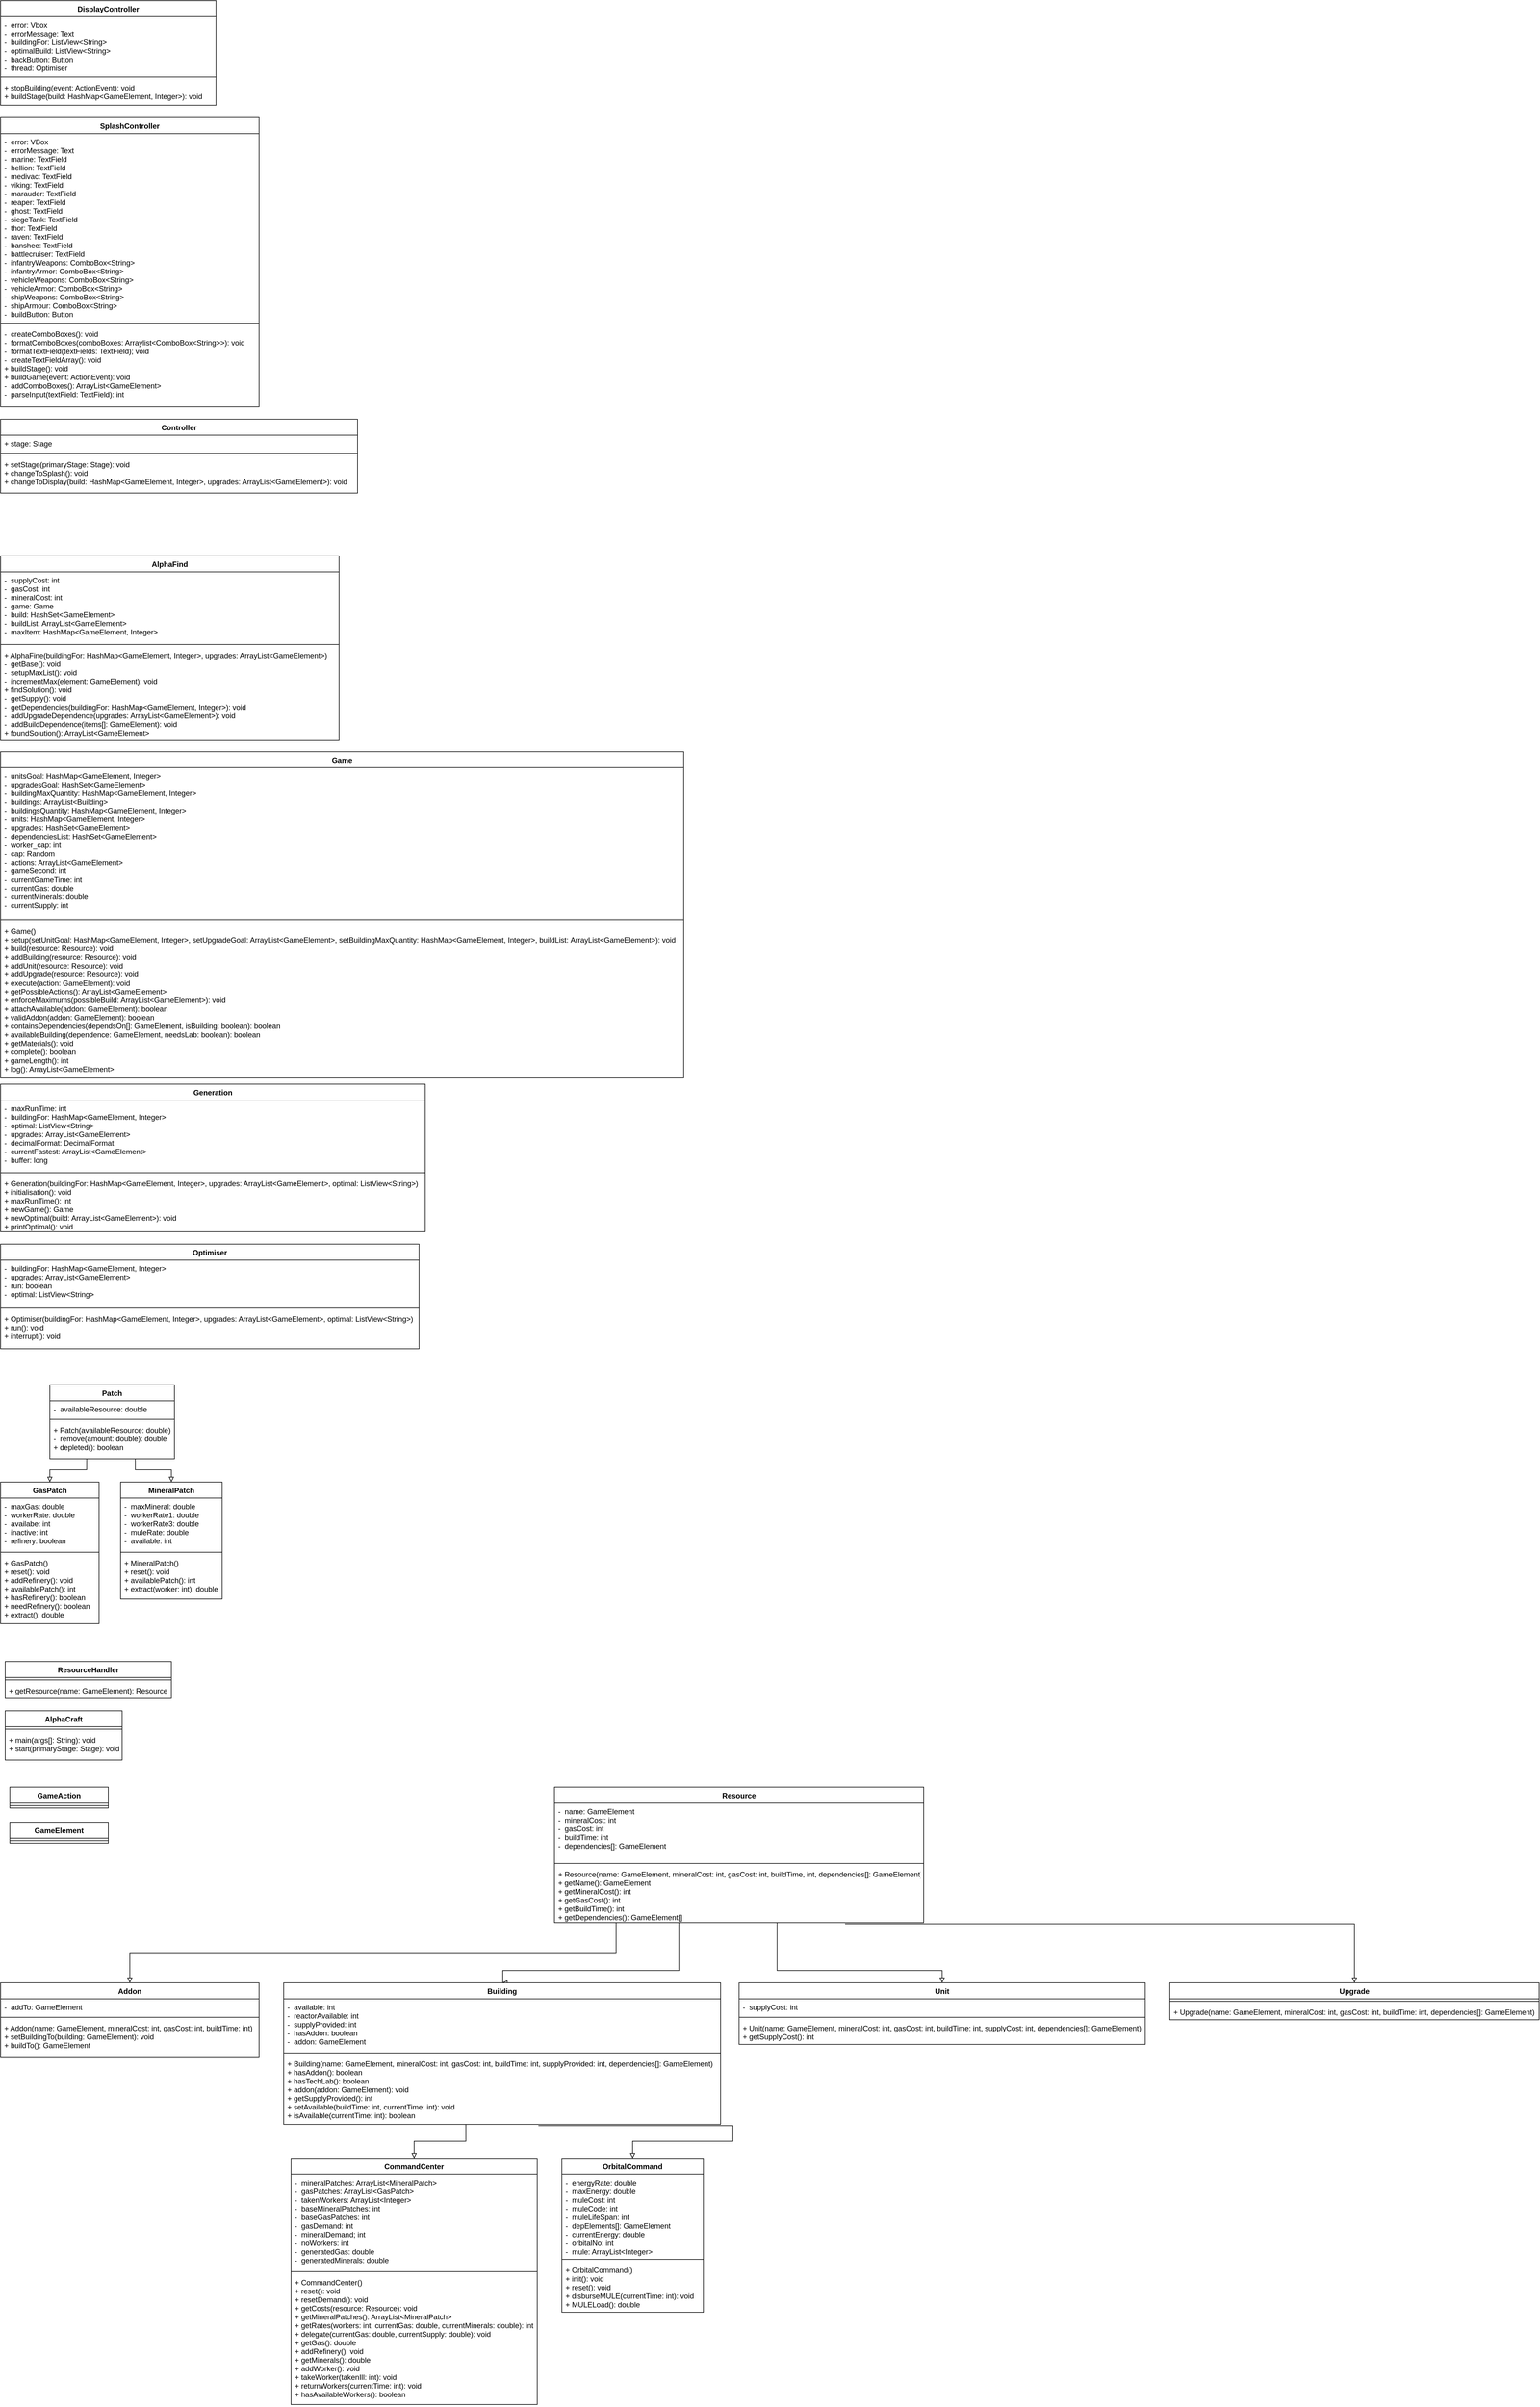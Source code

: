 <mxfile version="10.6.0" type="github"><diagram id="s1OC380dKO4w2Xejqn8Q" name="Page-1"><mxGraphModel dx="2316" dy="1050" grid="1" gridSize="10" guides="1" tooltips="1" connect="1" arrows="1" fold="1" page="1" pageScale="1" pageWidth="1654" pageHeight="1169" math="0" shadow="0"><root><mxCell id="0"/><mxCell id="1" parent="0"/><mxCell id="QYpe4yiT4bQEWfFC3GGj-1" value="DisplayController" style="swimlane;fontStyle=1;align=center;verticalAlign=top;childLayout=stackLayout;horizontal=1;startSize=26;horizontalStack=0;resizeParent=1;resizeParentMax=0;resizeLast=0;collapsible=1;marginBottom=0;" parent="1" vertex="1"><mxGeometry x="20" y="20" width="350" height="170" as="geometry"/></mxCell><mxCell id="QYpe4yiT4bQEWfFC3GGj-2" value="-  error: Vbox&#10;-  errorMessage: Text&#10;-  buildingFor: ListView&lt;String&gt;&#10;-  optimalBuild: ListView&lt;String&gt;&#10;-  backButton: Button&#10;-  thread: Optimiser&#10;" style="text;strokeColor=none;fillColor=none;align=left;verticalAlign=top;spacingLeft=4;spacingRight=4;overflow=hidden;rotatable=0;points=[[0,0.5],[1,0.5]];portConstraint=eastwest;" parent="QYpe4yiT4bQEWfFC3GGj-1" vertex="1"><mxGeometry y="26" width="350" height="94" as="geometry"/></mxCell><mxCell id="QYpe4yiT4bQEWfFC3GGj-3" value="" style="line;strokeWidth=1;fillColor=none;align=left;verticalAlign=middle;spacingTop=-1;spacingLeft=3;spacingRight=3;rotatable=0;labelPosition=right;points=[];portConstraint=eastwest;" parent="QYpe4yiT4bQEWfFC3GGj-1" vertex="1"><mxGeometry y="120" width="350" height="8" as="geometry"/></mxCell><mxCell id="QYpe4yiT4bQEWfFC3GGj-4" value="+ stopBuilding(event: ActionEvent): void&#10;+ buildStage(build: HashMap&lt;GameElement, Integer&gt;): void&#10;" style="text;strokeColor=none;fillColor=none;align=left;verticalAlign=top;spacingLeft=4;spacingRight=4;overflow=hidden;rotatable=0;points=[[0,0.5],[1,0.5]];portConstraint=eastwest;" parent="QYpe4yiT4bQEWfFC3GGj-1" vertex="1"><mxGeometry y="128" width="350" height="42" as="geometry"/></mxCell><mxCell id="QYpe4yiT4bQEWfFC3GGj-5" value="SplashController" style="swimlane;fontStyle=1;align=center;verticalAlign=top;childLayout=stackLayout;horizontal=1;startSize=26;horizontalStack=0;resizeParent=1;resizeParentMax=0;resizeLast=0;collapsible=1;marginBottom=0;" parent="1" vertex="1"><mxGeometry x="20" y="210" width="420" height="470" as="geometry"/></mxCell><mxCell id="QYpe4yiT4bQEWfFC3GGj-6" value="-  error: VBox&#10;-  errorMessage: Text&#10;-  marine: TextField&#10;-  hellion: TextField&#10;-  medivac: TextField&#10;-  viking: TextField&#10;-  marauder: TextField&#10;-  reaper: TextField&#10;-  ghost: TextField&#10;-  siegeTank: TextField&#10;-  thor: TextField&#10;-  raven: TextField&#10;-  banshee: TextField&#10;-  battlecruiser: TextField&#10;-  infantryWeapons: ComboBox&lt;String&gt;&#10;-  infantryArmor: ComboBox&lt;String&gt;&#10;-  vehicleWeapons: ComboBox&lt;String&gt;&#10;-  vehicleArmor: ComboBox&lt;String&gt;&#10;-  shipWeapons: ComboBox&lt;String&gt;&#10;-  shipArmour: ComboBox&lt;String&gt;&#10;-  buildButton: Button&#10;&#10;" style="text;strokeColor=none;fillColor=none;align=left;verticalAlign=top;spacingLeft=4;spacingRight=4;overflow=hidden;rotatable=0;points=[[0,0.5],[1,0.5]];portConstraint=eastwest;" parent="QYpe4yiT4bQEWfFC3GGj-5" vertex="1"><mxGeometry y="26" width="420" height="304" as="geometry"/></mxCell><mxCell id="QYpe4yiT4bQEWfFC3GGj-7" value="" style="line;strokeWidth=1;fillColor=none;align=left;verticalAlign=middle;spacingTop=-1;spacingLeft=3;spacingRight=3;rotatable=0;labelPosition=right;points=[];portConstraint=eastwest;" parent="QYpe4yiT4bQEWfFC3GGj-5" vertex="1"><mxGeometry y="330" width="420" height="8" as="geometry"/></mxCell><mxCell id="QYpe4yiT4bQEWfFC3GGj-8" value="-  createComboBoxes(): void&#10;-  formatComboBoxes(comboBoxes: Arraylist&lt;ComboBox&lt;String&gt;&gt;): void&#10;-  formatTextField(textFields: TextField); void&#10;-  createTextFieldArray(): void&#10;+ buildStage(): void&#10;+ buildGame(event: ActionEvent): void&#10;-  addComboBoxes(): ArrayList&lt;GameElement&gt;&#10;-  parseInput(textField: TextField): int&#10;&#10;&#10;" style="text;strokeColor=none;fillColor=none;align=left;verticalAlign=top;spacingLeft=4;spacingRight=4;overflow=hidden;rotatable=0;points=[[0,0.5],[1,0.5]];portConstraint=eastwest;" parent="QYpe4yiT4bQEWfFC3GGj-5" vertex="1"><mxGeometry y="338" width="420" height="132" as="geometry"/></mxCell><mxCell id="QYpe4yiT4bQEWfFC3GGj-9" value="Controller" style="swimlane;fontStyle=1;align=center;verticalAlign=top;childLayout=stackLayout;horizontal=1;startSize=26;horizontalStack=0;resizeParent=1;resizeParentMax=0;resizeLast=0;collapsible=1;marginBottom=0;" parent="1" vertex="1"><mxGeometry x="20" y="700" width="580" height="120" as="geometry"/></mxCell><mxCell id="QYpe4yiT4bQEWfFC3GGj-10" value="+ stage: Stage&#10;&#10;" style="text;strokeColor=none;fillColor=none;align=left;verticalAlign=top;spacingLeft=4;spacingRight=4;overflow=hidden;rotatable=0;points=[[0,0.5],[1,0.5]];portConstraint=eastwest;" parent="QYpe4yiT4bQEWfFC3GGj-9" vertex="1"><mxGeometry y="26" width="580" height="26" as="geometry"/></mxCell><mxCell id="QYpe4yiT4bQEWfFC3GGj-11" value="" style="line;strokeWidth=1;fillColor=none;align=left;verticalAlign=middle;spacingTop=-1;spacingLeft=3;spacingRight=3;rotatable=0;labelPosition=right;points=[];portConstraint=eastwest;" parent="QYpe4yiT4bQEWfFC3GGj-9" vertex="1"><mxGeometry y="52" width="580" height="8" as="geometry"/></mxCell><mxCell id="QYpe4yiT4bQEWfFC3GGj-12" value="+ setStage(primaryStage: Stage): void&#10;+ changeToSplash(): void&#10;+ changeToDisplay(build: HashMap&lt;GameElement, Integer&gt;, upgrades: ArrayList&lt;GameElement&gt;): void&#10;&#10;" style="text;strokeColor=none;fillColor=none;align=left;verticalAlign=top;spacingLeft=4;spacingRight=4;overflow=hidden;rotatable=0;points=[[0,0.5],[1,0.5]];portConstraint=eastwest;" parent="QYpe4yiT4bQEWfFC3GGj-9" vertex="1"><mxGeometry y="60" width="580" height="60" as="geometry"/></mxCell><mxCell id="QYpe4yiT4bQEWfFC3GGj-13" value="AlphaFind" style="swimlane;fontStyle=1;align=center;verticalAlign=top;childLayout=stackLayout;horizontal=1;startSize=26;horizontalStack=0;resizeParent=1;resizeParentMax=0;resizeLast=0;collapsible=1;marginBottom=0;" parent="1" vertex="1"><mxGeometry x="20" y="922" width="550" height="300" as="geometry"/></mxCell><mxCell id="QYpe4yiT4bQEWfFC3GGj-14" value="-  supplyCost: int&#10;-  gasCost: int&#10;-  mineralCost: int&#10;-  game: Game&#10;-  build: HashSet&lt;GameElement&gt;&#10;-  buildList: ArrayList&lt;GameElement&gt;&#10;-  maxItem: HashMap&lt;GameElement, Integer&gt;&#10;" style="text;strokeColor=none;fillColor=none;align=left;verticalAlign=top;spacingLeft=4;spacingRight=4;overflow=hidden;rotatable=0;points=[[0,0.5],[1,0.5]];portConstraint=eastwest;" parent="QYpe4yiT4bQEWfFC3GGj-13" vertex="1"><mxGeometry y="26" width="550" height="114" as="geometry"/></mxCell><mxCell id="QYpe4yiT4bQEWfFC3GGj-15" value="" style="line;strokeWidth=1;fillColor=none;align=left;verticalAlign=middle;spacingTop=-1;spacingLeft=3;spacingRight=3;rotatable=0;labelPosition=right;points=[];portConstraint=eastwest;" parent="QYpe4yiT4bQEWfFC3GGj-13" vertex="1"><mxGeometry y="140" width="550" height="8" as="geometry"/></mxCell><mxCell id="QYpe4yiT4bQEWfFC3GGj-16" value="+ AlphaFine(buildingFor: HashMap&lt;GameElement, Integer&gt;, upgrades: ArrayList&lt;GameElement&gt;)&#10;-  getBase(): void&#10;-  setupMaxList(): void&#10;-  incrementMax(element: GameElement): void&#10;+ findSolution(): void&#10;-  getSupply(): void&#10;-  getDependencies(buildingFor: HashMap&lt;GameElement, Integer&gt;): void&#10;-  addUpgradeDependence(upgrades: ArrayList&lt;GameElement&gt;): void&#10;-  addBuildDependence(items[]: GameElement): void&#10;+ foundSolution(): ArrayList&lt;GameElement&gt;&#10;" style="text;strokeColor=none;fillColor=none;align=left;verticalAlign=top;spacingLeft=4;spacingRight=4;overflow=hidden;rotatable=0;points=[[0,0.5],[1,0.5]];portConstraint=eastwest;" parent="QYpe4yiT4bQEWfFC3GGj-13" vertex="1"><mxGeometry y="148" width="550" height="152" as="geometry"/></mxCell><mxCell id="QYpe4yiT4bQEWfFC3GGj-17" value="Game" style="swimlane;fontStyle=1;align=center;verticalAlign=top;childLayout=stackLayout;horizontal=1;startSize=26;horizontalStack=0;resizeParent=1;resizeParentMax=0;resizeLast=0;collapsible=1;marginBottom=0;" parent="1" vertex="1"><mxGeometry x="20" y="1240" width="1110" height="530" as="geometry"/></mxCell><mxCell id="QYpe4yiT4bQEWfFC3GGj-18" value="-  unitsGoal: HashMap&lt;GameElement, Integer&gt; &#10;-  upgradesGoal: HashSet&lt;GameElement&gt;&#10;-  buildingMaxQuantity: HashMap&lt;GameElement, Integer&gt;&#10;-  buildings: ArrayList&lt;Building&gt;&#10;-  buildingsQuantity: HashMap&lt;GameElement, Integer&gt;&#10;-  units: HashMap&lt;GameElement, Integer&gt;&#10;-  upgrades: HashSet&lt;GameElement&gt;&#10;-  dependenciesList: HashSet&lt;GameElement&gt;&#10;-  worker_cap: int&#10;-  cap: Random&#10;-  actions: ArrayList&lt;GameElement&gt;&#10;-  gameSecond: int&#10;-  currentGameTime: int&#10;-  currentGas: double&#10;-  currentMinerals: double&#10;-  currentSupply: int&#10;&#10;&#10;" style="text;strokeColor=none;fillColor=none;align=left;verticalAlign=top;spacingLeft=4;spacingRight=4;overflow=hidden;rotatable=0;points=[[0,0.5],[1,0.5]];portConstraint=eastwest;" parent="QYpe4yiT4bQEWfFC3GGj-17" vertex="1"><mxGeometry y="26" width="1110" height="244" as="geometry"/></mxCell><mxCell id="QYpe4yiT4bQEWfFC3GGj-19" value="" style="line;strokeWidth=1;fillColor=none;align=left;verticalAlign=middle;spacingTop=-1;spacingLeft=3;spacingRight=3;rotatable=0;labelPosition=right;points=[];portConstraint=eastwest;" parent="QYpe4yiT4bQEWfFC3GGj-17" vertex="1"><mxGeometry y="270" width="1110" height="8" as="geometry"/></mxCell><mxCell id="QYpe4yiT4bQEWfFC3GGj-20" value="+ Game()&#10;+ setup(setUnitGoal: HashMap&lt;GameElement, Integer&gt;, setUpgradeGoal: ArrayList&lt;GameElement&gt;, setBuildingMaxQuantity: HashMap&lt;GameElement, Integer&gt;, buildList: ArrayList&lt;GameElement&gt;): void&#10;+ build(resource: Resource): void&#10;+ addBuilding(resource: Resource): void&#10;+ addUnit(resource: Resource): void&#10;+ addUpgrade(resource: Resource): void&#10;+ execute(action: GameElement): void&#10;+ getPossibleActions(): ArrayList&lt;GameElement&gt;&#10;+ enforceMaximums(possibleBuild: ArrayList&lt;GameElement&gt;): void&#10;+ attachAvailable(addon: GameElement): boolean&#10;+ validAddon(addon: GameElement): boolean&#10;+ containsDependencies(dependsOn[]: GameElement, isBuilding: boolean): boolean&#10;+ availableBuilding(dependence: GameElement, needsLab: boolean): boolean&#10;+ getMaterials(): void&#10;+ complete(): boolean&#10;+ gameLength(): int&#10;+ log(): ArrayList&lt;GameElement&gt;&#10;&#10;&#10;" style="text;strokeColor=none;fillColor=none;align=left;verticalAlign=top;spacingLeft=4;spacingRight=4;overflow=hidden;rotatable=0;points=[[0,0.5],[1,0.5]];portConstraint=eastwest;" parent="QYpe4yiT4bQEWfFC3GGj-17" vertex="1"><mxGeometry y="278" width="1110" height="252" as="geometry"/></mxCell><mxCell id="QYpe4yiT4bQEWfFC3GGj-21" value="Generation" style="swimlane;fontStyle=1;align=center;verticalAlign=top;childLayout=stackLayout;horizontal=1;startSize=26;horizontalStack=0;resizeParent=1;resizeParentMax=0;resizeLast=0;collapsible=1;marginBottom=0;" parent="1" vertex="1"><mxGeometry x="20" y="1780" width="690" height="240" as="geometry"/></mxCell><mxCell id="QYpe4yiT4bQEWfFC3GGj-22" value="-  maxRunTime: int&#10;-  buildingFor: HashMap&lt;GameElement, Integer&gt;&#10;-  optimal: ListView&lt;String&gt;&#10;-  upgrades: ArrayList&lt;GameElement&gt; &#10;-  decimalFormat: DecimalFormat&#10;-  currentFastest: ArrayList&lt;GameElement&gt;&#10;-  buffer: long " style="text;strokeColor=none;fillColor=none;align=left;verticalAlign=top;spacingLeft=4;spacingRight=4;overflow=hidden;rotatable=0;points=[[0,0.5],[1,0.5]];portConstraint=eastwest;" parent="QYpe4yiT4bQEWfFC3GGj-21" vertex="1"><mxGeometry y="26" width="690" height="114" as="geometry"/></mxCell><mxCell id="QYpe4yiT4bQEWfFC3GGj-23" value="" style="line;strokeWidth=1;fillColor=none;align=left;verticalAlign=middle;spacingTop=-1;spacingLeft=3;spacingRight=3;rotatable=0;labelPosition=right;points=[];portConstraint=eastwest;" parent="QYpe4yiT4bQEWfFC3GGj-21" vertex="1"><mxGeometry y="140" width="690" height="8" as="geometry"/></mxCell><mxCell id="QYpe4yiT4bQEWfFC3GGj-24" value="+ Generation(buildingFor: HashMap&lt;GameElement, Integer&gt;, upgrades: ArrayList&lt;GameElement&gt;, optimal: ListView&lt;String&gt;)&#10;+ initialisation(): void&#10;+ maxRunTime(): int&#10;+ newGame(): Game&#10;+ newOptimal(build: ArrayList&lt;GameElement&gt;): void&#10;+ printOptimal(): void&#10;&#10;" style="text;strokeColor=none;fillColor=none;align=left;verticalAlign=top;spacingLeft=4;spacingRight=4;overflow=hidden;rotatable=0;points=[[0,0.5],[1,0.5]];portConstraint=eastwest;" parent="QYpe4yiT4bQEWfFC3GGj-21" vertex="1"><mxGeometry y="148" width="690" height="92" as="geometry"/></mxCell><mxCell id="QYpe4yiT4bQEWfFC3GGj-25" value="Optimiser" style="swimlane;fontStyle=1;align=center;verticalAlign=top;childLayout=stackLayout;horizontal=1;startSize=26;horizontalStack=0;resizeParent=1;resizeParentMax=0;resizeLast=0;collapsible=1;marginBottom=0;" parent="1" vertex="1"><mxGeometry x="20" y="2040" width="680" height="170" as="geometry"/></mxCell><mxCell id="QYpe4yiT4bQEWfFC3GGj-26" value="-  buildingFor: HashMap&lt;GameElement, Integer&gt;&#10;-  upgrades: ArrayList&lt;GameElement&gt;&#10;-  run: boolean&#10;-  optimal: ListView&lt;String&gt;&#10;" style="text;strokeColor=none;fillColor=none;align=left;verticalAlign=top;spacingLeft=4;spacingRight=4;overflow=hidden;rotatable=0;points=[[0,0.5],[1,0.5]];portConstraint=eastwest;" parent="QYpe4yiT4bQEWfFC3GGj-25" vertex="1"><mxGeometry y="26" width="680" height="74" as="geometry"/></mxCell><mxCell id="QYpe4yiT4bQEWfFC3GGj-27" value="" style="line;strokeWidth=1;fillColor=none;align=left;verticalAlign=middle;spacingTop=-1;spacingLeft=3;spacingRight=3;rotatable=0;labelPosition=right;points=[];portConstraint=eastwest;" parent="QYpe4yiT4bQEWfFC3GGj-25" vertex="1"><mxGeometry y="100" width="680" height="8" as="geometry"/></mxCell><mxCell id="QYpe4yiT4bQEWfFC3GGj-28" value="+ Optimiser(buildingFor: HashMap&lt;GameElement, Integer&gt;, upgrades: ArrayList&lt;GameElement&gt;, optimal: ListView&lt;String&gt;)&#10;+ run(): void&#10;+ interrupt(): void&#10;" style="text;strokeColor=none;fillColor=none;align=left;verticalAlign=top;spacingLeft=4;spacingRight=4;overflow=hidden;rotatable=0;points=[[0,0.5],[1,0.5]];portConstraint=eastwest;" parent="QYpe4yiT4bQEWfFC3GGj-25" vertex="1"><mxGeometry y="108" width="680" height="62" as="geometry"/></mxCell><mxCell id="8dwsgQ2ka9dx5OjMiDtm-13" style="edgeStyle=orthogonalEdgeStyle;rounded=0;orthogonalLoop=1;jettySize=auto;html=1;exitX=0.5;exitY=0;exitDx=0;exitDy=0;entryX=0.167;entryY=1;entryDx=0;entryDy=0;entryPerimeter=0;startArrow=block;startFill=0;endArrow=none;endFill=0;" edge="1" parent="1" source="HT1bD16wYuPkQq0m9bv3-1" target="HT1bD16wYuPkQq0m9bv3-42"><mxGeometry relative="1" as="geometry"/></mxCell><mxCell id="HT1bD16wYuPkQq0m9bv3-1" value="Addon" style="swimlane;fontStyle=1;align=center;verticalAlign=top;childLayout=stackLayout;horizontal=1;startSize=26;horizontalStack=0;resizeParent=1;resizeParentMax=0;resizeLast=0;collapsible=1;marginBottom=0;" parent="1" vertex="1"><mxGeometry x="20" y="3240" width="420" height="120" as="geometry"/></mxCell><mxCell id="HT1bD16wYuPkQq0m9bv3-2" value="-  addTo: GameElement" style="text;strokeColor=none;fillColor=none;align=left;verticalAlign=top;spacingLeft=4;spacingRight=4;overflow=hidden;rotatable=0;points=[[0,0.5],[1,0.5]];portConstraint=eastwest;" parent="HT1bD16wYuPkQq0m9bv3-1" vertex="1"><mxGeometry y="26" width="420" height="26" as="geometry"/></mxCell><mxCell id="HT1bD16wYuPkQq0m9bv3-3" value="" style="line;strokeWidth=1;fillColor=none;align=left;verticalAlign=middle;spacingTop=-1;spacingLeft=3;spacingRight=3;rotatable=0;labelPosition=right;points=[];portConstraint=eastwest;" parent="HT1bD16wYuPkQq0m9bv3-1" vertex="1"><mxGeometry y="52" width="420" height="8" as="geometry"/></mxCell><mxCell id="HT1bD16wYuPkQq0m9bv3-4" value="+ Addon(name: GameElement, mineralCost: int, gasCost: int, buildTime: int)&#10;+ setBuildingTo(building: GameElement): void&#10;+ buildTo(): GameElement&#10;&#10;" style="text;strokeColor=none;fillColor=none;align=left;verticalAlign=top;spacingLeft=4;spacingRight=4;overflow=hidden;rotatable=0;points=[[0,0.5],[1,0.5]];portConstraint=eastwest;" parent="HT1bD16wYuPkQq0m9bv3-1" vertex="1"><mxGeometry y="60" width="420" height="60" as="geometry"/></mxCell><mxCell id="8dwsgQ2ka9dx5OjMiDtm-14" style="edgeStyle=orthogonalEdgeStyle;rounded=0;orthogonalLoop=1;jettySize=auto;html=1;exitX=0.5;exitY=0;exitDx=0;exitDy=0;entryX=0.337;entryY=1;entryDx=0;entryDy=0;entryPerimeter=0;startArrow=block;startFill=0;endArrow=none;endFill=0;" edge="1" parent="1" source="HT1bD16wYuPkQq0m9bv3-5" target="HT1bD16wYuPkQq0m9bv3-42"><mxGeometry relative="1" as="geometry"><Array as="points"><mxPoint x="836" y="3220"/><mxPoint x="1122" y="3220"/></Array></mxGeometry></mxCell><mxCell id="HT1bD16wYuPkQq0m9bv3-5" value="Building" style="swimlane;fontStyle=1;align=center;verticalAlign=top;childLayout=stackLayout;horizontal=1;startSize=26;horizontalStack=0;resizeParent=1;resizeParentMax=0;resizeLast=0;collapsible=1;marginBottom=0;" parent="1" vertex="1"><mxGeometry x="480" y="3240" width="710" height="230" as="geometry"/></mxCell><mxCell id="HT1bD16wYuPkQq0m9bv3-6" value="-  available: int&#10;-  reactorAvailable: int&#10;-  supplyProvided: int&#10;-  hasAddon: boolean&#10;-  addon: GameElement&#10; " style="text;strokeColor=none;fillColor=none;align=left;verticalAlign=top;spacingLeft=4;spacingRight=4;overflow=hidden;rotatable=0;points=[[0,0.5],[1,0.5]];portConstraint=eastwest;" parent="HT1bD16wYuPkQq0m9bv3-5" vertex="1"><mxGeometry y="26" width="710" height="84" as="geometry"/></mxCell><mxCell id="HT1bD16wYuPkQq0m9bv3-7" value="" style="line;strokeWidth=1;fillColor=none;align=left;verticalAlign=middle;spacingTop=-1;spacingLeft=3;spacingRight=3;rotatable=0;labelPosition=right;points=[];portConstraint=eastwest;" parent="HT1bD16wYuPkQq0m9bv3-5" vertex="1"><mxGeometry y="110" width="710" height="8" as="geometry"/></mxCell><mxCell id="HT1bD16wYuPkQq0m9bv3-8" value="+ Building(name: GameElement, mineralCost: int, gasCost: int, buildTime: int, supplyProvided: int, dependencies[]: GameElement)&#10;+ hasAddon(): boolean&#10;+ hasTechLab(): boolean&#10;+ addon(addon: GameElement): void&#10;+ getSupplyProvided(): int&#10;+ setAvailable(buildTime: int, currentTime: int): void&#10;+ isAvailable(currentTime: int): boolean &#10;&#10;" style="text;strokeColor=none;fillColor=none;align=left;verticalAlign=top;spacingLeft=4;spacingRight=4;overflow=hidden;rotatable=0;points=[[0,0.5],[1,0.5]];portConstraint=eastwest;" parent="HT1bD16wYuPkQq0m9bv3-5" vertex="1"><mxGeometry y="118" width="710" height="112" as="geometry"/></mxCell><mxCell id="8dwsgQ2ka9dx5OjMiDtm-9" style="edgeStyle=orthogonalEdgeStyle;rounded=0;orthogonalLoop=1;jettySize=auto;html=1;exitX=0.5;exitY=0;exitDx=0;exitDy=0;entryX=0.417;entryY=1;entryDx=0;entryDy=0;entryPerimeter=0;startArrow=block;startFill=0;endArrow=none;endFill=0;" edge="1" parent="1" source="HT1bD16wYuPkQq0m9bv3-9" target="HT1bD16wYuPkQq0m9bv3-8"><mxGeometry relative="1" as="geometry"/></mxCell><mxCell id="HT1bD16wYuPkQq0m9bv3-9" value="CommandCenter" style="swimlane;fontStyle=1;align=center;verticalAlign=top;childLayout=stackLayout;horizontal=1;startSize=26;horizontalStack=0;resizeParent=1;resizeParentMax=0;resizeLast=0;collapsible=1;marginBottom=0;" parent="1" vertex="1"><mxGeometry x="492" y="3525" width="400" height="400" as="geometry"/></mxCell><mxCell id="HT1bD16wYuPkQq0m9bv3-10" value="-  mineralPatches: ArrayList&lt;MineralPatch&gt;&#10;-  gasPatches: ArrayList&lt;GasPatch&gt; &#10;-  takenWorkers: ArrayList&lt;Integer&gt;&#10;-  baseMineralPatches: int&#10;-  baseGasPatches: int&#10;-  gasDemand: int&#10;-  mineralDemand; int&#10;-  noWorkers: int&#10;-  generatedGas: double&#10;-  generatedMinerals: double&#10;&#10;" style="text;strokeColor=none;fillColor=none;align=left;verticalAlign=top;spacingLeft=4;spacingRight=4;overflow=hidden;rotatable=0;points=[[0,0.5],[1,0.5]];portConstraint=eastwest;" parent="HT1bD16wYuPkQq0m9bv3-9" vertex="1"><mxGeometry y="26" width="400" height="154" as="geometry"/></mxCell><mxCell id="HT1bD16wYuPkQq0m9bv3-11" value="" style="line;strokeWidth=1;fillColor=none;align=left;verticalAlign=middle;spacingTop=-1;spacingLeft=3;spacingRight=3;rotatable=0;labelPosition=right;points=[];portConstraint=eastwest;" parent="HT1bD16wYuPkQq0m9bv3-9" vertex="1"><mxGeometry y="180" width="400" height="8" as="geometry"/></mxCell><mxCell id="HT1bD16wYuPkQq0m9bv3-12" value="+ CommandCenter()&#10;+ reset(): void&#10;+ resetDemand(): void&#10;+ getCosts(resource: Resource): void&#10;+ getMineralPatches(): ArrayList&lt;MineralPatch&gt;&#10;+ getRates(workers: int, currentGas: double, currentMinerals: double): int&#10;+ delegate(currentGas: double, currentSupply: double): void&#10;+ getGas(): double&#10;+ addRefinery(): void&#10;+ getMinerals(): double&#10;+ addWorker(): void&#10;+ takeWorker(takenIll: int): void&#10;+ returnWorkers(currentTime: int): void &#10;+ hasAvailableWorkers(): boolean&#10;&#10;&#10;&#10;&#10;&#10;&#10;" style="text;strokeColor=none;fillColor=none;align=left;verticalAlign=top;spacingLeft=4;spacingRight=4;overflow=hidden;rotatable=0;points=[[0,0.5],[1,0.5]];portConstraint=eastwest;" parent="HT1bD16wYuPkQq0m9bv3-9" vertex="1"><mxGeometry y="188" width="400" height="212" as="geometry"/></mxCell><mxCell id="HT1bD16wYuPkQq0m9bv3-13" value="GameAction" style="swimlane;fontStyle=1;align=center;verticalAlign=top;childLayout=stackLayout;horizontal=1;startSize=26;horizontalStack=0;resizeParent=1;resizeParentMax=0;resizeLast=0;collapsible=1;marginBottom=0;" parent="1" vertex="1"><mxGeometry x="35" y="2922" width="160" height="34" as="geometry"/></mxCell><mxCell id="HT1bD16wYuPkQq0m9bv3-15" value="" style="line;strokeWidth=1;fillColor=none;align=left;verticalAlign=middle;spacingTop=-1;spacingLeft=3;spacingRight=3;rotatable=0;labelPosition=right;points=[];portConstraint=eastwest;" parent="HT1bD16wYuPkQq0m9bv3-13" vertex="1"><mxGeometry y="26" width="160" height="8" as="geometry"/></mxCell><mxCell id="HT1bD16wYuPkQq0m9bv3-18" value="GameElement" style="swimlane;fontStyle=1;align=center;verticalAlign=top;childLayout=stackLayout;horizontal=1;startSize=26;horizontalStack=0;resizeParent=1;resizeParentMax=0;resizeLast=0;collapsible=1;marginBottom=0;" parent="1" vertex="1"><mxGeometry x="35" y="2979" width="160" height="34" as="geometry"/></mxCell><mxCell id="HT1bD16wYuPkQq0m9bv3-20" value="" style="line;strokeWidth=1;fillColor=none;align=left;verticalAlign=middle;spacingTop=-1;spacingLeft=3;spacingRight=3;rotatable=0;labelPosition=right;points=[];portConstraint=eastwest;" parent="HT1bD16wYuPkQq0m9bv3-18" vertex="1"><mxGeometry y="26" width="160" height="8" as="geometry"/></mxCell><mxCell id="8dwsgQ2ka9dx5OjMiDtm-10" style="edgeStyle=orthogonalEdgeStyle;rounded=0;orthogonalLoop=1;jettySize=auto;html=1;exitX=0.5;exitY=0;exitDx=0;exitDy=0;entryX=0.583;entryY=1.018;entryDx=0;entryDy=0;entryPerimeter=0;startArrow=block;startFill=0;endArrow=none;endFill=0;" edge="1" parent="1" source="HT1bD16wYuPkQq0m9bv3-31" target="HT1bD16wYuPkQq0m9bv3-8"><mxGeometry relative="1" as="geometry"/></mxCell><mxCell id="HT1bD16wYuPkQq0m9bv3-31" value="OrbitalCommand" style="swimlane;fontStyle=1;align=center;verticalAlign=top;childLayout=stackLayout;horizontal=1;startSize=26;horizontalStack=0;resizeParent=1;resizeParentMax=0;resizeLast=0;collapsible=1;marginBottom=0;" parent="1" vertex="1"><mxGeometry x="932" y="3525" width="230" height="250" as="geometry"/></mxCell><mxCell id="HT1bD16wYuPkQq0m9bv3-32" value="-  energyRate: double&#10;-  maxEnergy: double&#10;-  muleCost: int&#10;-  muleCode: int&#10;-  muleLifeSpan: int&#10;-  depElements[]: GameElement&#10;-  currentEnergy: double&#10;-  orbitalNo: int&#10;-  mule: ArrayList&lt;Integer&gt;&#10;" style="text;strokeColor=none;fillColor=none;align=left;verticalAlign=top;spacingLeft=4;spacingRight=4;overflow=hidden;rotatable=0;points=[[0,0.5],[1,0.5]];portConstraint=eastwest;" parent="HT1bD16wYuPkQq0m9bv3-31" vertex="1"><mxGeometry y="26" width="230" height="134" as="geometry"/></mxCell><mxCell id="HT1bD16wYuPkQq0m9bv3-33" value="" style="line;strokeWidth=1;fillColor=none;align=left;verticalAlign=middle;spacingTop=-1;spacingLeft=3;spacingRight=3;rotatable=0;labelPosition=right;points=[];portConstraint=eastwest;" parent="HT1bD16wYuPkQq0m9bv3-31" vertex="1"><mxGeometry y="160" width="230" height="8" as="geometry"/></mxCell><mxCell id="HT1bD16wYuPkQq0m9bv3-34" value="+ OrbitalCommand()&#10;+ init(): void&#10;+ reset(): void&#10;+ disburseMULE(currentTime: int): void&#10;+ MULELoad(): double&#10;" style="text;strokeColor=none;fillColor=none;align=left;verticalAlign=top;spacingLeft=4;spacingRight=4;overflow=hidden;rotatable=0;points=[[0,0.5],[1,0.5]];portConstraint=eastwest;" parent="HT1bD16wYuPkQq0m9bv3-31" vertex="1"><mxGeometry y="168" width="230" height="82" as="geometry"/></mxCell><mxCell id="HT1bD16wYuPkQq0m9bv3-35" value="Patch" style="swimlane;fontStyle=1;align=center;verticalAlign=top;childLayout=stackLayout;horizontal=1;startSize=26;horizontalStack=0;resizeParent=1;resizeParentMax=0;resizeLast=0;collapsible=1;marginBottom=0;" parent="1" vertex="1"><mxGeometry x="100" y="2268.5" width="202.5" height="120" as="geometry"/></mxCell><mxCell id="HT1bD16wYuPkQq0m9bv3-36" value="-  availableResource: double" style="text;strokeColor=none;fillColor=none;align=left;verticalAlign=top;spacingLeft=4;spacingRight=4;overflow=hidden;rotatable=0;points=[[0,0.5],[1,0.5]];portConstraint=eastwest;" parent="HT1bD16wYuPkQq0m9bv3-35" vertex="1"><mxGeometry y="26" width="202.5" height="26" as="geometry"/></mxCell><mxCell id="HT1bD16wYuPkQq0m9bv3-37" value="" style="line;strokeWidth=1;fillColor=none;align=left;verticalAlign=middle;spacingTop=-1;spacingLeft=3;spacingRight=3;rotatable=0;labelPosition=right;points=[];portConstraint=eastwest;" parent="HT1bD16wYuPkQq0m9bv3-35" vertex="1"><mxGeometry y="52" width="202.5" height="8" as="geometry"/></mxCell><mxCell id="HT1bD16wYuPkQq0m9bv3-38" value="+ Patch(availableResource: double)&#10;-  remove(amount: double): double&#10;+ depleted(): boolean&#10;" style="text;strokeColor=none;fillColor=none;align=left;verticalAlign=top;spacingLeft=4;spacingRight=4;overflow=hidden;rotatable=0;points=[[0,0.5],[1,0.5]];portConstraint=eastwest;" parent="HT1bD16wYuPkQq0m9bv3-35" vertex="1"><mxGeometry y="60" width="202.5" height="60" as="geometry"/></mxCell><mxCell id="HT1bD16wYuPkQq0m9bv3-39" value="Resource" style="swimlane;fontStyle=1;align=center;verticalAlign=top;childLayout=stackLayout;horizontal=1;startSize=26;horizontalStack=0;resizeParent=1;resizeParentMax=0;resizeLast=0;collapsible=1;marginBottom=0;" parent="1" vertex="1"><mxGeometry x="920" y="2922" width="600" height="220" as="geometry"/></mxCell><mxCell id="HT1bD16wYuPkQq0m9bv3-40" value="-  name: GameElement&#10;-  mineralCost: int&#10;-  gasCost: int&#10;-  buildTime: int &#10;-  dependencies[]: GameElement&#10;" style="text;strokeColor=none;fillColor=none;align=left;verticalAlign=top;spacingLeft=4;spacingRight=4;overflow=hidden;rotatable=0;points=[[0,0.5],[1,0.5]];portConstraint=eastwest;" parent="HT1bD16wYuPkQq0m9bv3-39" vertex="1"><mxGeometry y="26" width="600" height="94" as="geometry"/></mxCell><mxCell id="HT1bD16wYuPkQq0m9bv3-41" value="" style="line;strokeWidth=1;fillColor=none;align=left;verticalAlign=middle;spacingTop=-1;spacingLeft=3;spacingRight=3;rotatable=0;labelPosition=right;points=[];portConstraint=eastwest;" parent="HT1bD16wYuPkQq0m9bv3-39" vertex="1"><mxGeometry y="120" width="600" height="8" as="geometry"/></mxCell><mxCell id="HT1bD16wYuPkQq0m9bv3-42" value="+ Resource(name: GameElement, mineralCost: int, gasCost: int, buildTime, int, dependencies[]: GameElement)&#10;+ getName(): GameElement&#10;+ getMineralCost(): int&#10;+ getGasCost(): int&#10;+ getBuildTime(): int&#10;+ getDependencies(): GameElement[]&#10;" style="text;strokeColor=none;fillColor=none;align=left;verticalAlign=top;spacingLeft=4;spacingRight=4;overflow=hidden;rotatable=0;points=[[0,0.5],[1,0.5]];portConstraint=eastwest;" parent="HT1bD16wYuPkQq0m9bv3-39" vertex="1"><mxGeometry y="128" width="600" height="92" as="geometry"/></mxCell><mxCell id="HT1bD16wYuPkQq0m9bv3-43" value="ResourceHandler" style="swimlane;fontStyle=1;align=center;verticalAlign=top;childLayout=stackLayout;horizontal=1;startSize=26;horizontalStack=0;resizeParent=1;resizeParentMax=0;resizeLast=0;collapsible=1;marginBottom=0;" parent="1" vertex="1"><mxGeometry x="27.5" y="2718" width="270" height="60" as="geometry"/></mxCell><mxCell id="HT1bD16wYuPkQq0m9bv3-45" value="" style="line;strokeWidth=1;fillColor=none;align=left;verticalAlign=middle;spacingTop=-1;spacingLeft=3;spacingRight=3;rotatable=0;labelPosition=right;points=[];portConstraint=eastwest;" parent="HT1bD16wYuPkQq0m9bv3-43" vertex="1"><mxGeometry y="26" width="270" height="8" as="geometry"/></mxCell><mxCell id="HT1bD16wYuPkQq0m9bv3-46" value="+ getResource(name: GameElement): Resource" style="text;strokeColor=none;fillColor=none;align=left;verticalAlign=top;spacingLeft=4;spacingRight=4;overflow=hidden;rotatable=0;points=[[0,0.5],[1,0.5]];portConstraint=eastwest;" parent="HT1bD16wYuPkQq0m9bv3-43" vertex="1"><mxGeometry y="34" width="270" height="26" as="geometry"/></mxCell><mxCell id="8dwsgQ2ka9dx5OjMiDtm-15" style="edgeStyle=orthogonalEdgeStyle;rounded=0;orthogonalLoop=1;jettySize=auto;html=1;exitX=0.5;exitY=0;exitDx=0;exitDy=0;entryX=0.603;entryY=1;entryDx=0;entryDy=0;entryPerimeter=0;startArrow=block;startFill=0;endArrow=none;endFill=0;" edge="1" parent="1" source="HT1bD16wYuPkQq0m9bv3-47" target="HT1bD16wYuPkQq0m9bv3-42"><mxGeometry relative="1" as="geometry"><Array as="points"><mxPoint x="1550" y="3220"/><mxPoint x="1282" y="3220"/></Array></mxGeometry></mxCell><mxCell id="HT1bD16wYuPkQq0m9bv3-47" value="Unit" style="swimlane;fontStyle=1;align=center;verticalAlign=top;childLayout=stackLayout;horizontal=1;startSize=26;horizontalStack=0;resizeParent=1;resizeParentMax=0;resizeLast=0;collapsible=1;marginBottom=0;" parent="1" vertex="1"><mxGeometry x="1220" y="3240" width="660" height="100" as="geometry"/></mxCell><mxCell id="HT1bD16wYuPkQq0m9bv3-48" value="-  supplyCost: int" style="text;strokeColor=none;fillColor=none;align=left;verticalAlign=top;spacingLeft=4;spacingRight=4;overflow=hidden;rotatable=0;points=[[0,0.5],[1,0.5]];portConstraint=eastwest;" parent="HT1bD16wYuPkQq0m9bv3-47" vertex="1"><mxGeometry y="26" width="660" height="26" as="geometry"/></mxCell><mxCell id="HT1bD16wYuPkQq0m9bv3-49" value="" style="line;strokeWidth=1;fillColor=none;align=left;verticalAlign=middle;spacingTop=-1;spacingLeft=3;spacingRight=3;rotatable=0;labelPosition=right;points=[];portConstraint=eastwest;" parent="HT1bD16wYuPkQq0m9bv3-47" vertex="1"><mxGeometry y="52" width="660" height="8" as="geometry"/></mxCell><mxCell id="HT1bD16wYuPkQq0m9bv3-50" value="+ Unit(name: GameElement, mineralCost: int, gasCost: int, buildTime: int, supplyCost: int, dependencies[]: GameElement)&#10;+ getSupplyCost(): int" style="text;strokeColor=none;fillColor=none;align=left;verticalAlign=top;spacingLeft=4;spacingRight=4;overflow=hidden;rotatable=0;points=[[0,0.5],[1,0.5]];portConstraint=eastwest;" parent="HT1bD16wYuPkQq0m9bv3-47" vertex="1"><mxGeometry y="60" width="660" height="40" as="geometry"/></mxCell><mxCell id="8dwsgQ2ka9dx5OjMiDtm-16" style="edgeStyle=orthogonalEdgeStyle;rounded=0;orthogonalLoop=1;jettySize=auto;html=1;exitX=0.5;exitY=0;exitDx=0;exitDy=0;entryX=0.787;entryY=1.022;entryDx=0;entryDy=0;entryPerimeter=0;startArrow=block;startFill=0;endArrow=none;endFill=0;" edge="1" parent="1" source="HT1bD16wYuPkQq0m9bv3-51" target="HT1bD16wYuPkQq0m9bv3-42"><mxGeometry relative="1" as="geometry"/></mxCell><mxCell id="HT1bD16wYuPkQq0m9bv3-51" value="Upgrade" style="swimlane;fontStyle=1;align=center;verticalAlign=top;childLayout=stackLayout;horizontal=1;startSize=26;horizontalStack=0;resizeParent=1;resizeParentMax=0;resizeLast=0;collapsible=1;marginBottom=0;" parent="1" vertex="1"><mxGeometry x="1920" y="3240" width="600" height="60" as="geometry"/></mxCell><mxCell id="HT1bD16wYuPkQq0m9bv3-53" value="" style="line;strokeWidth=1;fillColor=none;align=left;verticalAlign=middle;spacingTop=-1;spacingLeft=3;spacingRight=3;rotatable=0;labelPosition=right;points=[];portConstraint=eastwest;" parent="HT1bD16wYuPkQq0m9bv3-51" vertex="1"><mxGeometry y="26" width="600" height="8" as="geometry"/></mxCell><mxCell id="HT1bD16wYuPkQq0m9bv3-54" value="+ Upgrade(name: GameElement, mineralCost: int, gasCost: int, buildTime: int, dependencies[]: GameElement)" style="text;strokeColor=none;fillColor=none;align=left;verticalAlign=top;spacingLeft=4;spacingRight=4;overflow=hidden;rotatable=0;points=[[0,0.5],[1,0.5]];portConstraint=eastwest;" parent="HT1bD16wYuPkQq0m9bv3-51" vertex="1"><mxGeometry y="34" width="600" height="26" as="geometry"/></mxCell><mxCell id="HT1bD16wYuPkQq0m9bv3-56" value="AlphaCraft" style="swimlane;fontStyle=1;align=center;verticalAlign=top;childLayout=stackLayout;horizontal=1;startSize=26;horizontalStack=0;resizeParent=1;resizeParentMax=0;resizeLast=0;collapsible=1;marginBottom=0;" parent="1" vertex="1"><mxGeometry x="27.5" y="2798" width="190" height="80" as="geometry"/></mxCell><mxCell id="HT1bD16wYuPkQq0m9bv3-58" value="" style="line;strokeWidth=1;fillColor=none;align=left;verticalAlign=middle;spacingTop=-1;spacingLeft=3;spacingRight=3;rotatable=0;labelPosition=right;points=[];portConstraint=eastwest;" parent="HT1bD16wYuPkQq0m9bv3-56" vertex="1"><mxGeometry y="26" width="190" height="8" as="geometry"/></mxCell><mxCell id="HT1bD16wYuPkQq0m9bv3-59" value="+ main(args[]: String): void&#10;+ start(primaryStage: Stage): void&#10;" style="text;strokeColor=none;fillColor=none;align=left;verticalAlign=top;spacingLeft=4;spacingRight=4;overflow=hidden;rotatable=0;points=[[0,0.5],[1,0.5]];portConstraint=eastwest;" parent="HT1bD16wYuPkQq0m9bv3-56" vertex="1"><mxGeometry y="34" width="190" height="46" as="geometry"/></mxCell><mxCell id="8dwsgQ2ka9dx5OjMiDtm-1" value="" style="group" vertex="1" connectable="0" parent="1"><mxGeometry x="20" y="2426.5" width="360" height="230" as="geometry"/></mxCell><mxCell id="HT1bD16wYuPkQq0m9bv3-23" value="GasPatch" style="swimlane;fontStyle=1;align=center;verticalAlign=top;childLayout=stackLayout;horizontal=1;startSize=26;horizontalStack=0;resizeParent=1;resizeParentMax=0;resizeLast=0;collapsible=1;marginBottom=0;" parent="8dwsgQ2ka9dx5OjMiDtm-1" vertex="1"><mxGeometry width="160" height="230" as="geometry"/></mxCell><mxCell id="HT1bD16wYuPkQq0m9bv3-24" value="-  maxGas: double&#10;-  workerRate: double&#10;-  availabe: int&#10;-  inactive: int&#10;-  refinery: boolean&#10;" style="text;strokeColor=none;fillColor=none;align=left;verticalAlign=top;spacingLeft=4;spacingRight=4;overflow=hidden;rotatable=0;points=[[0,0.5],[1,0.5]];portConstraint=eastwest;" parent="HT1bD16wYuPkQq0m9bv3-23" vertex="1"><mxGeometry y="26" width="160" height="84" as="geometry"/></mxCell><mxCell id="HT1bD16wYuPkQq0m9bv3-25" value="" style="line;strokeWidth=1;fillColor=none;align=left;verticalAlign=middle;spacingTop=-1;spacingLeft=3;spacingRight=3;rotatable=0;labelPosition=right;points=[];portConstraint=eastwest;" parent="HT1bD16wYuPkQq0m9bv3-23" vertex="1"><mxGeometry y="110" width="160" height="8" as="geometry"/></mxCell><mxCell id="HT1bD16wYuPkQq0m9bv3-26" value="+ GasPatch()&#10;+ reset(): void&#10;+ addRefinery(): void&#10;+ availablePatch(): int&#10;+ hasRefinery(): boolean&#10;+ needRefinery(): boolean&#10;+ extract(): double&#10;&#10;" style="text;strokeColor=none;fillColor=none;align=left;verticalAlign=top;spacingLeft=4;spacingRight=4;overflow=hidden;rotatable=0;points=[[0,0.5],[1,0.5]];portConstraint=eastwest;" parent="HT1bD16wYuPkQq0m9bv3-23" vertex="1"><mxGeometry y="118" width="160" height="112" as="geometry"/></mxCell><mxCell id="HT1bD16wYuPkQq0m9bv3-27" value="MineralPatch" style="swimlane;fontStyle=1;align=center;verticalAlign=top;childLayout=stackLayout;horizontal=1;startSize=26;horizontalStack=0;resizeParent=1;resizeParentMax=0;resizeLast=0;collapsible=1;marginBottom=0;" parent="8dwsgQ2ka9dx5OjMiDtm-1" vertex="1"><mxGeometry x="195" width="165" height="190" as="geometry"/></mxCell><mxCell id="HT1bD16wYuPkQq0m9bv3-28" value="-  maxMineral: double&#10;-  workerRate1: double&#10;-  workerRate3: double&#10;-  muleRate: double&#10;-  available: int&#10;" style="text;strokeColor=none;fillColor=none;align=left;verticalAlign=top;spacingLeft=4;spacingRight=4;overflow=hidden;rotatable=0;points=[[0,0.5],[1,0.5]];portConstraint=eastwest;" parent="HT1bD16wYuPkQq0m9bv3-27" vertex="1"><mxGeometry y="26" width="165" height="84" as="geometry"/></mxCell><mxCell id="HT1bD16wYuPkQq0m9bv3-29" value="" style="line;strokeWidth=1;fillColor=none;align=left;verticalAlign=middle;spacingTop=-1;spacingLeft=3;spacingRight=3;rotatable=0;labelPosition=right;points=[];portConstraint=eastwest;" parent="HT1bD16wYuPkQq0m9bv3-27" vertex="1"><mxGeometry y="110" width="165" height="8" as="geometry"/></mxCell><mxCell id="HT1bD16wYuPkQq0m9bv3-30" value="+ MineralPatch()&#10;+ reset(): void&#10;+ availablePatch(): int&#10;+ extract(worker: int): double&#10;&#10;&#10;" style="text;strokeColor=none;fillColor=none;align=left;verticalAlign=top;spacingLeft=4;spacingRight=4;overflow=hidden;rotatable=0;points=[[0,0.5],[1,0.5]];portConstraint=eastwest;" parent="HT1bD16wYuPkQq0m9bv3-27" vertex="1"><mxGeometry y="118" width="165" height="72" as="geometry"/></mxCell><mxCell id="8dwsgQ2ka9dx5OjMiDtm-7" style="edgeStyle=orthogonalEdgeStyle;rounded=0;orthogonalLoop=1;jettySize=auto;html=1;exitX=0.5;exitY=0;exitDx=0;exitDy=0;entryX=0.296;entryY=0.992;entryDx=0;entryDy=0;entryPerimeter=0;startArrow=block;startFill=0;endArrow=none;endFill=0;" edge="1" parent="1" source="HT1bD16wYuPkQq0m9bv3-23" target="HT1bD16wYuPkQq0m9bv3-38"><mxGeometry relative="1" as="geometry"/></mxCell><mxCell id="8dwsgQ2ka9dx5OjMiDtm-8" style="edgeStyle=orthogonalEdgeStyle;rounded=0;orthogonalLoop=1;jettySize=auto;html=1;exitX=0.5;exitY=0;exitDx=0;exitDy=0;entryX=0.686;entryY=0.992;entryDx=0;entryDy=0;entryPerimeter=0;startArrow=block;startFill=0;endArrow=none;endFill=0;" edge="1" parent="1" source="HT1bD16wYuPkQq0m9bv3-27" target="HT1bD16wYuPkQq0m9bv3-38"><mxGeometry relative="1" as="geometry"/></mxCell></root></mxGraphModel></diagram></mxfile>